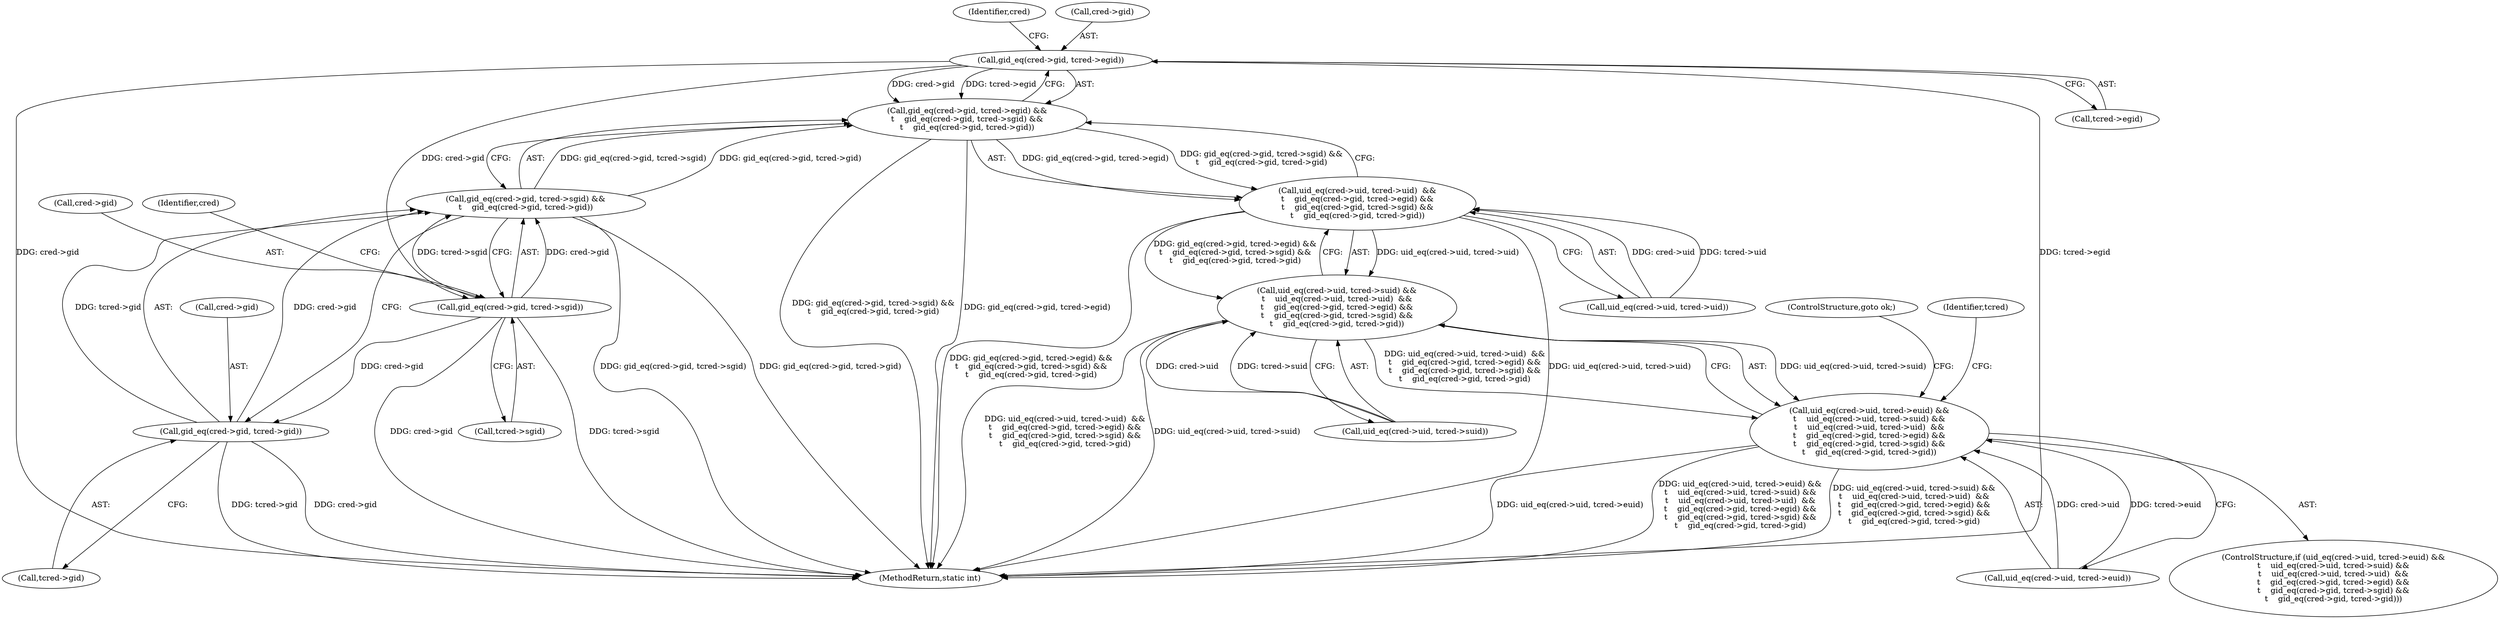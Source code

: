 digraph "0_linux_d049f74f2dbe71354d43d393ac3a188947811348@pointer" {
"1000152" [label="(Call,gid_eq(cred->gid, tcred->egid))"];
"1000151" [label="(Call,gid_eq(cred->gid, tcred->egid) &&\n\t    gid_eq(cred->gid, tcred->sgid) &&\n\t    gid_eq(cred->gid, tcred->gid))"];
"1000143" [label="(Call,uid_eq(cred->uid, tcred->uid)  &&\n\t    gid_eq(cred->gid, tcred->egid) &&\n\t    gid_eq(cred->gid, tcred->sgid) &&\n\t    gid_eq(cred->gid, tcred->gid))"];
"1000135" [label="(Call,uid_eq(cred->uid, tcred->suid) &&\n\t    uid_eq(cred->uid, tcred->uid)  &&\n\t    gid_eq(cred->gid, tcred->egid) &&\n\t    gid_eq(cred->gid, tcred->sgid) &&\n\t    gid_eq(cred->gid, tcred->gid))"];
"1000127" [label="(Call,uid_eq(cred->uid, tcred->euid) &&\n\t    uid_eq(cred->uid, tcred->suid) &&\n\t    uid_eq(cred->uid, tcred->uid)  &&\n\t    gid_eq(cred->gid, tcred->egid) &&\n\t    gid_eq(cred->gid, tcred->sgid) &&\n\t    gid_eq(cred->gid, tcred->gid))"];
"1000160" [label="(Call,gid_eq(cred->gid, tcred->sgid))"];
"1000159" [label="(Call,gid_eq(cred->gid, tcred->sgid) &&\n\t    gid_eq(cred->gid, tcred->gid))"];
"1000167" [label="(Call,gid_eq(cred->gid, tcred->gid))"];
"1000162" [label="(Identifier,cred)"];
"1000153" [label="(Call,cred->gid)"];
"1000156" [label="(Call,tcred->egid)"];
"1000168" [label="(Call,cred->gid)"];
"1000136" [label="(Call,uid_eq(cred->uid, tcred->suid))"];
"1000161" [label="(Call,cred->gid)"];
"1000135" [label="(Call,uid_eq(cred->uid, tcred->suid) &&\n\t    uid_eq(cred->uid, tcred->uid)  &&\n\t    gid_eq(cred->gid, tcred->egid) &&\n\t    gid_eq(cred->gid, tcred->sgid) &&\n\t    gid_eq(cred->gid, tcred->gid))"];
"1000151" [label="(Call,gid_eq(cred->gid, tcred->egid) &&\n\t    gid_eq(cred->gid, tcred->sgid) &&\n\t    gid_eq(cred->gid, tcred->gid))"];
"1000164" [label="(Call,tcred->sgid)"];
"1000160" [label="(Call,gid_eq(cred->gid, tcred->sgid))"];
"1000174" [label="(ControlStructure,goto ok;)"];
"1000169" [label="(Identifier,cred)"];
"1000222" [label="(MethodReturn,static int)"];
"1000128" [label="(Call,uid_eq(cred->uid, tcred->euid))"];
"1000152" [label="(Call,gid_eq(cred->gid, tcred->egid))"];
"1000126" [label="(ControlStructure,if (uid_eq(cred->uid, tcred->euid) &&\n\t    uid_eq(cred->uid, tcred->suid) &&\n\t    uid_eq(cred->uid, tcred->uid)  &&\n\t    gid_eq(cred->gid, tcred->egid) &&\n\t    gid_eq(cred->gid, tcred->sgid) &&\n\t    gid_eq(cred->gid, tcred->gid)))"];
"1000178" [label="(Identifier,tcred)"];
"1000167" [label="(Call,gid_eq(cred->gid, tcred->gid))"];
"1000127" [label="(Call,uid_eq(cred->uid, tcred->euid) &&\n\t    uid_eq(cred->uid, tcred->suid) &&\n\t    uid_eq(cred->uid, tcred->uid)  &&\n\t    gid_eq(cred->gid, tcred->egid) &&\n\t    gid_eq(cred->gid, tcred->sgid) &&\n\t    gid_eq(cred->gid, tcred->gid))"];
"1000171" [label="(Call,tcred->gid)"];
"1000159" [label="(Call,gid_eq(cred->gid, tcred->sgid) &&\n\t    gid_eq(cred->gid, tcred->gid))"];
"1000143" [label="(Call,uid_eq(cred->uid, tcred->uid)  &&\n\t    gid_eq(cred->gid, tcred->egid) &&\n\t    gid_eq(cred->gid, tcred->sgid) &&\n\t    gid_eq(cred->gid, tcred->gid))"];
"1000144" [label="(Call,uid_eq(cred->uid, tcred->uid))"];
"1000152" -> "1000151"  [label="AST: "];
"1000152" -> "1000156"  [label="CFG: "];
"1000153" -> "1000152"  [label="AST: "];
"1000156" -> "1000152"  [label="AST: "];
"1000162" -> "1000152"  [label="CFG: "];
"1000151" -> "1000152"  [label="CFG: "];
"1000152" -> "1000222"  [label="DDG: cred->gid"];
"1000152" -> "1000222"  [label="DDG: tcred->egid"];
"1000152" -> "1000151"  [label="DDG: cred->gid"];
"1000152" -> "1000151"  [label="DDG: tcred->egid"];
"1000152" -> "1000160"  [label="DDG: cred->gid"];
"1000151" -> "1000143"  [label="AST: "];
"1000151" -> "1000159"  [label="CFG: "];
"1000159" -> "1000151"  [label="AST: "];
"1000143" -> "1000151"  [label="CFG: "];
"1000151" -> "1000222"  [label="DDG: gid_eq(cred->gid, tcred->sgid) &&\n\t    gid_eq(cred->gid, tcred->gid)"];
"1000151" -> "1000222"  [label="DDG: gid_eq(cred->gid, tcred->egid)"];
"1000151" -> "1000143"  [label="DDG: gid_eq(cred->gid, tcred->egid)"];
"1000151" -> "1000143"  [label="DDG: gid_eq(cred->gid, tcred->sgid) &&\n\t    gid_eq(cred->gid, tcred->gid)"];
"1000159" -> "1000151"  [label="DDG: gid_eq(cred->gid, tcred->sgid)"];
"1000159" -> "1000151"  [label="DDG: gid_eq(cred->gid, tcred->gid)"];
"1000143" -> "1000135"  [label="AST: "];
"1000143" -> "1000144"  [label="CFG: "];
"1000144" -> "1000143"  [label="AST: "];
"1000135" -> "1000143"  [label="CFG: "];
"1000143" -> "1000222"  [label="DDG: gid_eq(cred->gid, tcred->egid) &&\n\t    gid_eq(cred->gid, tcred->sgid) &&\n\t    gid_eq(cred->gid, tcred->gid)"];
"1000143" -> "1000222"  [label="DDG: uid_eq(cred->uid, tcred->uid)"];
"1000143" -> "1000135"  [label="DDG: uid_eq(cred->uid, tcred->uid)"];
"1000143" -> "1000135"  [label="DDG: gid_eq(cred->gid, tcred->egid) &&\n\t    gid_eq(cred->gid, tcred->sgid) &&\n\t    gid_eq(cred->gid, tcred->gid)"];
"1000144" -> "1000143"  [label="DDG: cred->uid"];
"1000144" -> "1000143"  [label="DDG: tcred->uid"];
"1000135" -> "1000127"  [label="AST: "];
"1000135" -> "1000136"  [label="CFG: "];
"1000136" -> "1000135"  [label="AST: "];
"1000127" -> "1000135"  [label="CFG: "];
"1000135" -> "1000222"  [label="DDG: uid_eq(cred->uid, tcred->uid)  &&\n\t    gid_eq(cred->gid, tcred->egid) &&\n\t    gid_eq(cred->gid, tcred->sgid) &&\n\t    gid_eq(cred->gid, tcred->gid)"];
"1000135" -> "1000222"  [label="DDG: uid_eq(cred->uid, tcred->suid)"];
"1000135" -> "1000127"  [label="DDG: uid_eq(cred->uid, tcred->suid)"];
"1000135" -> "1000127"  [label="DDG: uid_eq(cred->uid, tcred->uid)  &&\n\t    gid_eq(cred->gid, tcred->egid) &&\n\t    gid_eq(cred->gid, tcred->sgid) &&\n\t    gid_eq(cred->gid, tcred->gid)"];
"1000136" -> "1000135"  [label="DDG: cred->uid"];
"1000136" -> "1000135"  [label="DDG: tcred->suid"];
"1000127" -> "1000126"  [label="AST: "];
"1000127" -> "1000128"  [label="CFG: "];
"1000128" -> "1000127"  [label="AST: "];
"1000174" -> "1000127"  [label="CFG: "];
"1000178" -> "1000127"  [label="CFG: "];
"1000127" -> "1000222"  [label="DDG: uid_eq(cred->uid, tcred->euid) &&\n\t    uid_eq(cred->uid, tcred->suid) &&\n\t    uid_eq(cred->uid, tcred->uid)  &&\n\t    gid_eq(cred->gid, tcred->egid) &&\n\t    gid_eq(cred->gid, tcred->sgid) &&\n\t    gid_eq(cred->gid, tcred->gid)"];
"1000127" -> "1000222"  [label="DDG: uid_eq(cred->uid, tcred->suid) &&\n\t    uid_eq(cred->uid, tcred->uid)  &&\n\t    gid_eq(cred->gid, tcred->egid) &&\n\t    gid_eq(cred->gid, tcred->sgid) &&\n\t    gid_eq(cred->gid, tcred->gid)"];
"1000127" -> "1000222"  [label="DDG: uid_eq(cred->uid, tcred->euid)"];
"1000128" -> "1000127"  [label="DDG: cred->uid"];
"1000128" -> "1000127"  [label="DDG: tcred->euid"];
"1000160" -> "1000159"  [label="AST: "];
"1000160" -> "1000164"  [label="CFG: "];
"1000161" -> "1000160"  [label="AST: "];
"1000164" -> "1000160"  [label="AST: "];
"1000169" -> "1000160"  [label="CFG: "];
"1000159" -> "1000160"  [label="CFG: "];
"1000160" -> "1000222"  [label="DDG: tcred->sgid"];
"1000160" -> "1000222"  [label="DDG: cred->gid"];
"1000160" -> "1000159"  [label="DDG: cred->gid"];
"1000160" -> "1000159"  [label="DDG: tcred->sgid"];
"1000160" -> "1000167"  [label="DDG: cred->gid"];
"1000159" -> "1000167"  [label="CFG: "];
"1000167" -> "1000159"  [label="AST: "];
"1000159" -> "1000222"  [label="DDG: gid_eq(cred->gid, tcred->sgid)"];
"1000159" -> "1000222"  [label="DDG: gid_eq(cred->gid, tcred->gid)"];
"1000167" -> "1000159"  [label="DDG: cred->gid"];
"1000167" -> "1000159"  [label="DDG: tcred->gid"];
"1000167" -> "1000171"  [label="CFG: "];
"1000168" -> "1000167"  [label="AST: "];
"1000171" -> "1000167"  [label="AST: "];
"1000167" -> "1000222"  [label="DDG: cred->gid"];
"1000167" -> "1000222"  [label="DDG: tcred->gid"];
}
